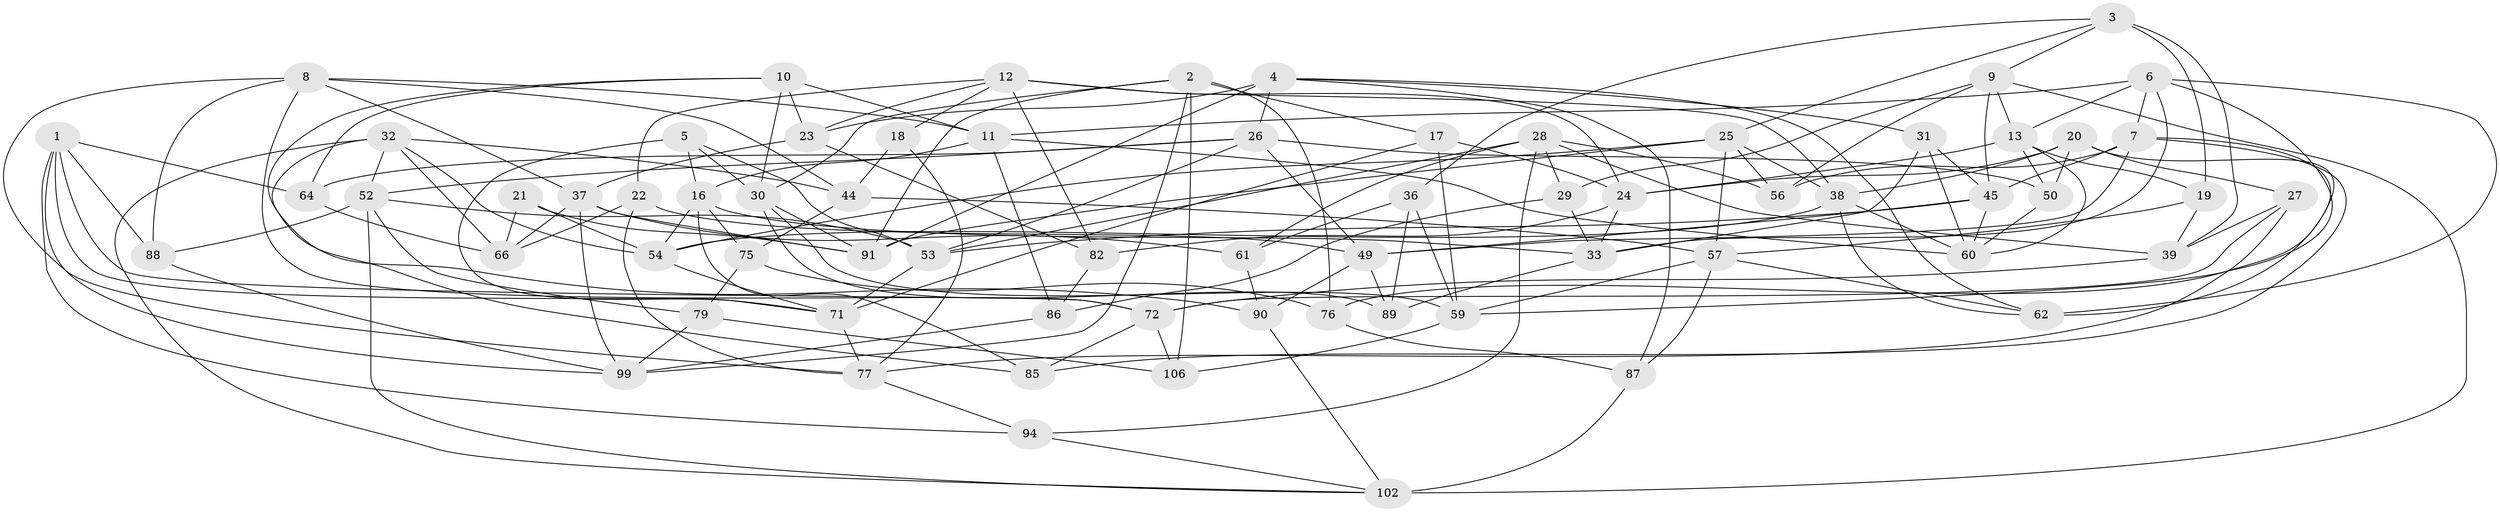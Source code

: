 // original degree distribution, {4: 1.0}
// Generated by graph-tools (version 1.1) at 2025/42/03/06/25 10:42:20]
// undirected, 68 vertices, 173 edges
graph export_dot {
graph [start="1"]
  node [color=gray90,style=filled];
  1 [super="+80"];
  2 [super="+98"];
  3 [super="+41"];
  4 [super="+110"];
  5;
  6 [super="+92"];
  7 [super="+40"];
  8 [super="+48"];
  9 [super="+100"];
  10 [super="+74"];
  11 [super="+14"];
  12 [super="+15"];
  13 [super="+81"];
  16 [super="+105"];
  17;
  18;
  19;
  20 [super="+58"];
  21;
  22;
  23 [super="+55"];
  24 [super="+108"];
  25 [super="+51"];
  26 [super="+43"];
  27;
  28 [super="+107"];
  29;
  30 [super="+35"];
  31;
  32 [super="+34"];
  33 [super="+42"];
  36;
  37 [super="+78"];
  38 [super="+63"];
  39 [super="+65"];
  44 [super="+47"];
  45 [super="+46"];
  49 [super="+84"];
  50;
  52 [super="+96"];
  53 [super="+68"];
  54 [super="+97"];
  56;
  57 [super="+95"];
  59 [super="+69"];
  60 [super="+103"];
  61;
  62 [super="+67"];
  64;
  66 [super="+70"];
  71 [super="+73"];
  72 [super="+83"];
  75;
  76;
  77 [super="+93"];
  79;
  82;
  85;
  86;
  87;
  88;
  89;
  90;
  91 [super="+109"];
  94;
  99 [super="+101"];
  102 [super="+104"];
  106;
  1 -- 64;
  1 -- 99;
  1 -- 94;
  1 -- 72;
  1 -- 88;
  1 -- 71;
  2 -- 91;
  2 -- 106;
  2 -- 99;
  2 -- 17;
  2 -- 76;
  2 -- 30;
  3 -- 36;
  3 -- 9;
  3 -- 25;
  3 -- 19;
  3 -- 39 [weight=2];
  4 -- 23;
  4 -- 91;
  4 -- 87;
  4 -- 31;
  4 -- 62;
  4 -- 26;
  5 -- 16;
  5 -- 30;
  5 -- 53;
  5 -- 71;
  6 -- 76;
  6 -- 33;
  6 -- 7;
  6 -- 62;
  6 -- 11;
  6 -- 13;
  7 -- 56;
  7 -- 85;
  7 -- 49;
  7 -- 59;
  7 -- 45;
  8 -- 44;
  8 -- 72;
  8 -- 11;
  8 -- 88;
  8 -- 77;
  8 -- 37;
  9 -- 56;
  9 -- 29;
  9 -- 45;
  9 -- 102;
  9 -- 13;
  10 -- 23 [weight=2];
  10 -- 64;
  10 -- 90;
  10 -- 30;
  10 -- 11;
  11 -- 16;
  11 -- 86;
  11 -- 60;
  12 -- 22;
  12 -- 24;
  12 -- 23;
  12 -- 82;
  12 -- 18;
  12 -- 38;
  13 -- 19;
  13 -- 60;
  13 -- 24;
  13 -- 50;
  16 -- 85;
  16 -- 33;
  16 -- 75;
  16 -- 54;
  17 -- 24;
  17 -- 59;
  17 -- 71;
  18 -- 44 [weight=2];
  18 -- 77;
  19 -- 57;
  19 -- 39;
  20 -- 27;
  20 -- 50;
  20 -- 62 [weight=2];
  20 -- 38;
  20 -- 24;
  21 -- 66 [weight=2];
  21 -- 54;
  21 -- 91;
  22 -- 66;
  22 -- 77;
  22 -- 49;
  23 -- 82;
  23 -- 37;
  24 -- 82;
  24 -- 33;
  25 -- 54;
  25 -- 57;
  25 -- 56;
  25 -- 91;
  25 -- 38;
  26 -- 52;
  26 -- 49;
  26 -- 53;
  26 -- 64;
  26 -- 50;
  27 -- 77;
  27 -- 39;
  27 -- 72;
  28 -- 56;
  28 -- 61;
  28 -- 39;
  28 -- 53;
  28 -- 29;
  28 -- 94;
  29 -- 86;
  29 -- 33;
  30 -- 89;
  30 -- 59;
  30 -- 91;
  31 -- 60;
  31 -- 33;
  31 -- 45;
  32 -- 66;
  32 -- 44;
  32 -- 54;
  32 -- 85;
  32 -- 102;
  32 -- 52;
  33 -- 89;
  36 -- 59;
  36 -- 89;
  36 -- 61;
  37 -- 91;
  37 -- 99;
  37 -- 66;
  37 -- 61;
  38 -- 60;
  38 -- 62;
  38 -- 54;
  39 -- 72;
  44 -- 75;
  44 -- 57;
  45 -- 53;
  45 -- 60;
  45 -- 49;
  49 -- 90;
  49 -- 89;
  50 -- 60;
  52 -- 88;
  52 -- 79;
  52 -- 53;
  52 -- 102;
  53 -- 71;
  54 -- 71;
  57 -- 59;
  57 -- 62;
  57 -- 87;
  59 -- 106;
  61 -- 90;
  64 -- 66;
  71 -- 77;
  72 -- 85;
  72 -- 106;
  75 -- 79;
  75 -- 76;
  76 -- 87;
  77 -- 94;
  79 -- 99;
  79 -- 106;
  82 -- 86;
  86 -- 99;
  87 -- 102;
  88 -- 99;
  90 -- 102;
  94 -- 102;
}
